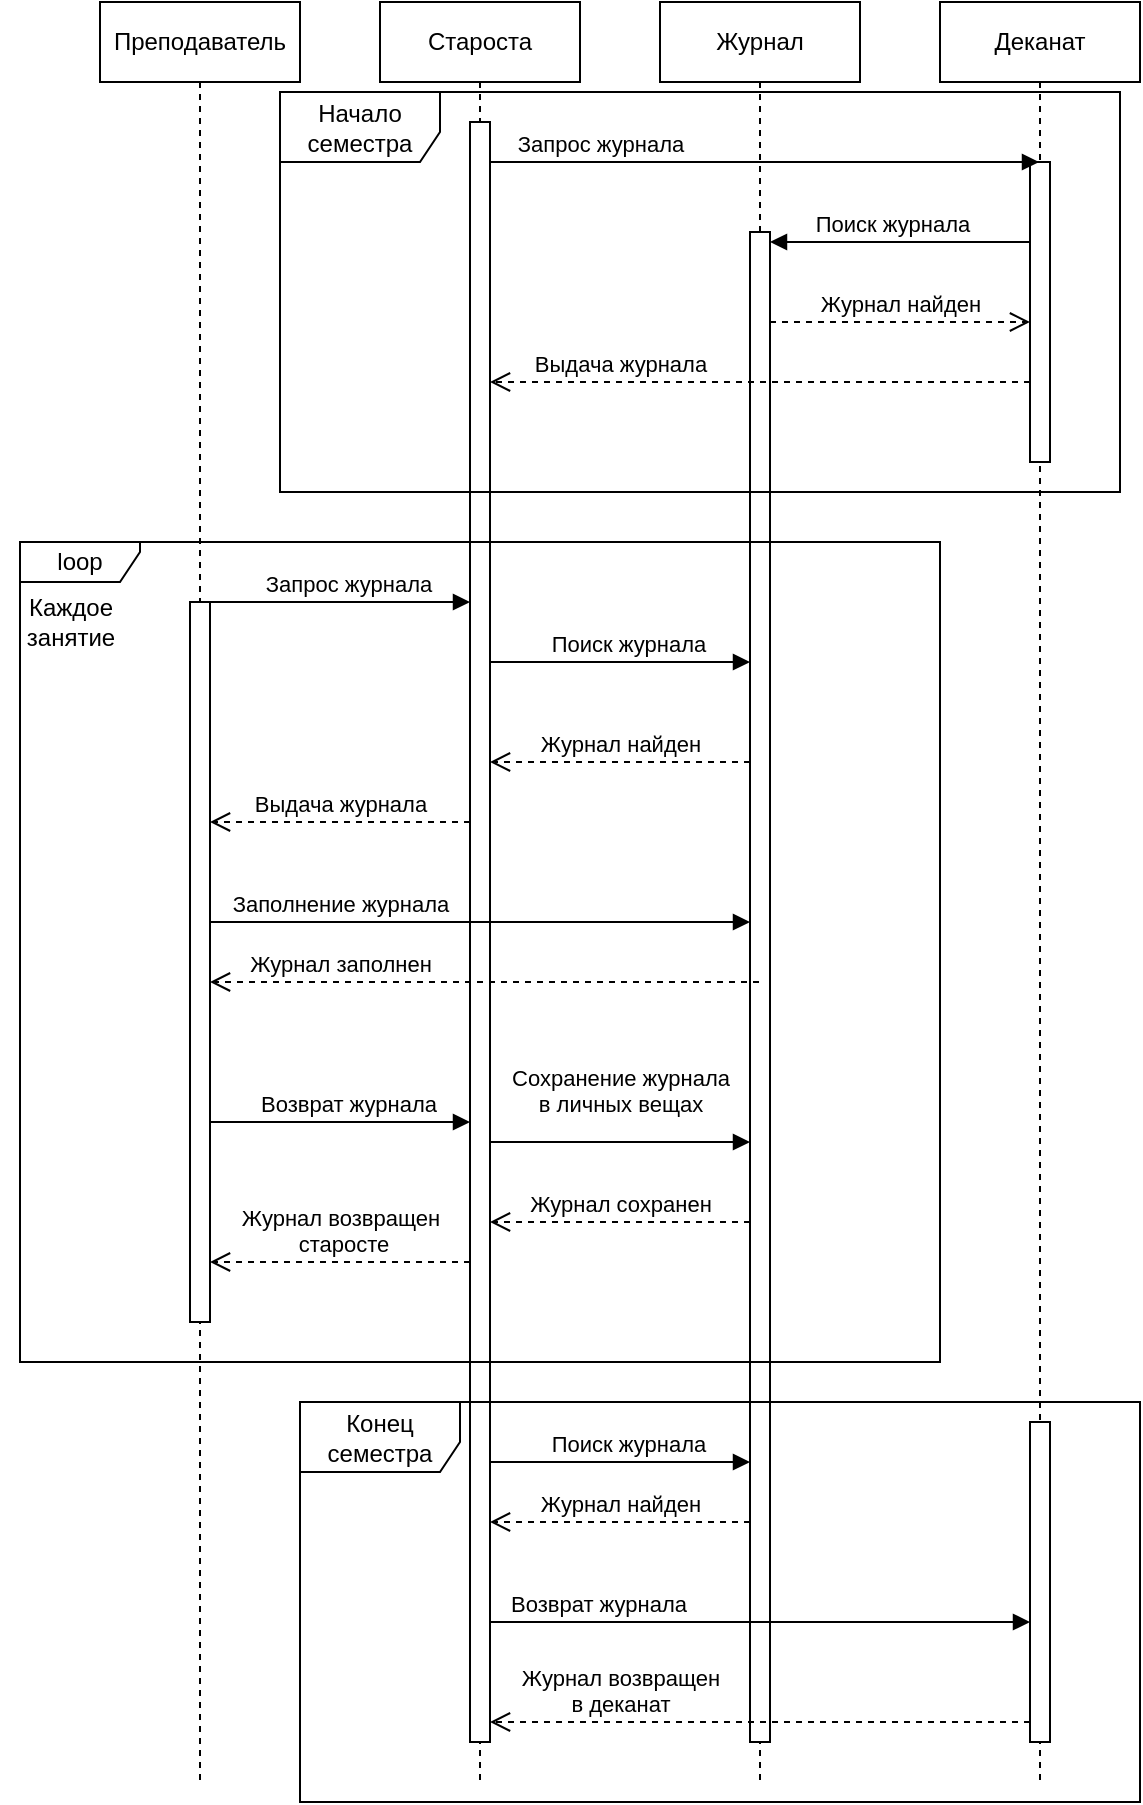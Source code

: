 <mxfile version="24.2.5" type="device" pages="2">
  <diagram name="Бумажный" id="2YBvvXClWsGukQMizWep">
    <mxGraphModel dx="819" dy="482" grid="1" gridSize="10" guides="1" tooltips="1" connect="1" arrows="1" fold="1" page="1" pageScale="1" pageWidth="850" pageHeight="1100" math="0" shadow="0">
      <root>
        <mxCell id="0" />
        <mxCell id="1" parent="0" />
        <mxCell id="aM9ryv3xv72pqoxQDRHE-1" value="Преподаватель" style="shape=umlLifeline;perimeter=lifelinePerimeter;whiteSpace=wrap;html=1;container=0;dropTarget=0;collapsible=0;recursiveResize=0;outlineConnect=0;portConstraint=eastwest;newEdgeStyle={&quot;edgeStyle&quot;:&quot;elbowEdgeStyle&quot;,&quot;elbow&quot;:&quot;vertical&quot;,&quot;curved&quot;:0,&quot;rounded&quot;:0};" parent="1" vertex="1">
          <mxGeometry x="80" y="40" width="100" height="890" as="geometry" />
        </mxCell>
        <mxCell id="aM9ryv3xv72pqoxQDRHE-4" value="" style="html=1;points=[];perimeter=orthogonalPerimeter;outlineConnect=0;targetShapes=umlLifeline;portConstraint=eastwest;newEdgeStyle={&quot;edgeStyle&quot;:&quot;elbowEdgeStyle&quot;,&quot;elbow&quot;:&quot;vertical&quot;,&quot;curved&quot;:0,&quot;rounded&quot;:0};" parent="aM9ryv3xv72pqoxQDRHE-1" vertex="1">
          <mxGeometry x="45" y="300" width="10" height="360" as="geometry" />
        </mxCell>
        <mxCell id="xvh5-MRvCne1S2RhhSmQ-19" value="Запрос журнала" style="html=1;verticalAlign=bottom;endArrow=block;edgeStyle=elbowEdgeStyle;elbow=vertical;curved=0;rounded=0;" edge="1" parent="aM9ryv3xv72pqoxQDRHE-1" source="aM9ryv3xv72pqoxQDRHE-4">
          <mxGeometry x="0.059" relative="1" as="geometry">
            <mxPoint x="52.5" y="300" as="sourcePoint" />
            <Array as="points">
              <mxPoint x="67.5" y="300" />
            </Array>
            <mxPoint x="185" y="300" as="targetPoint" />
            <mxPoint as="offset" />
          </mxGeometry>
        </mxCell>
        <mxCell id="aM9ryv3xv72pqoxQDRHE-5" value="Староста" style="shape=umlLifeline;perimeter=lifelinePerimeter;whiteSpace=wrap;html=1;container=0;dropTarget=0;collapsible=0;recursiveResize=0;outlineConnect=0;portConstraint=eastwest;newEdgeStyle={&quot;edgeStyle&quot;:&quot;elbowEdgeStyle&quot;,&quot;elbow&quot;:&quot;vertical&quot;,&quot;curved&quot;:0,&quot;rounded&quot;:0};" parent="1" vertex="1">
          <mxGeometry x="220" y="40" width="100" height="890" as="geometry" />
        </mxCell>
        <mxCell id="aM9ryv3xv72pqoxQDRHE-6" value="" style="html=1;points=[];perimeter=orthogonalPerimeter;outlineConnect=0;targetShapes=umlLifeline;portConstraint=eastwest;newEdgeStyle={&quot;edgeStyle&quot;:&quot;elbowEdgeStyle&quot;,&quot;elbow&quot;:&quot;vertical&quot;,&quot;curved&quot;:0,&quot;rounded&quot;:0};" parent="aM9ryv3xv72pqoxQDRHE-5" vertex="1">
          <mxGeometry x="45" y="60" width="10" height="810" as="geometry" />
        </mxCell>
        <mxCell id="xvh5-MRvCne1S2RhhSmQ-1" value="Журнал" style="shape=umlLifeline;perimeter=lifelinePerimeter;whiteSpace=wrap;html=1;container=0;dropTarget=0;collapsible=0;recursiveResize=0;outlineConnect=0;portConstraint=eastwest;newEdgeStyle={&quot;edgeStyle&quot;:&quot;elbowEdgeStyle&quot;,&quot;elbow&quot;:&quot;vertical&quot;,&quot;curved&quot;:0,&quot;rounded&quot;:0};" vertex="1" parent="1">
          <mxGeometry x="360" y="40" width="100" height="890" as="geometry" />
        </mxCell>
        <mxCell id="xvh5-MRvCne1S2RhhSmQ-13" value="" style="html=1;points=[];perimeter=orthogonalPerimeter;outlineConnect=0;targetShapes=umlLifeline;portConstraint=eastwest;newEdgeStyle={&quot;edgeStyle&quot;:&quot;elbowEdgeStyle&quot;,&quot;elbow&quot;:&quot;vertical&quot;,&quot;curved&quot;:0,&quot;rounded&quot;:0};" vertex="1" parent="xvh5-MRvCne1S2RhhSmQ-1">
          <mxGeometry x="45" y="115" width="10" height="755" as="geometry" />
        </mxCell>
        <mxCell id="xvh5-MRvCne1S2RhhSmQ-3" value="Деканат" style="shape=umlLifeline;perimeter=lifelinePerimeter;whiteSpace=wrap;html=1;container=0;dropTarget=0;collapsible=0;recursiveResize=0;outlineConnect=0;portConstraint=eastwest;newEdgeStyle={&quot;edgeStyle&quot;:&quot;elbowEdgeStyle&quot;,&quot;elbow&quot;:&quot;vertical&quot;,&quot;curved&quot;:0,&quot;rounded&quot;:0};" vertex="1" parent="1">
          <mxGeometry x="500" y="40" width="100" height="890" as="geometry" />
        </mxCell>
        <mxCell id="xvh5-MRvCne1S2RhhSmQ-4" value="" style="html=1;points=[];perimeter=orthogonalPerimeter;outlineConnect=0;targetShapes=umlLifeline;portConstraint=eastwest;newEdgeStyle={&quot;edgeStyle&quot;:&quot;elbowEdgeStyle&quot;,&quot;elbow&quot;:&quot;vertical&quot;,&quot;curved&quot;:0,&quot;rounded&quot;:0};" vertex="1" parent="xvh5-MRvCne1S2RhhSmQ-3">
          <mxGeometry x="45" y="80" width="10" height="150" as="geometry" />
        </mxCell>
        <mxCell id="xvh5-MRvCne1S2RhhSmQ-35" value="" style="html=1;points=[];perimeter=orthogonalPerimeter;outlineConnect=0;targetShapes=umlLifeline;portConstraint=eastwest;newEdgeStyle={&quot;edgeStyle&quot;:&quot;elbowEdgeStyle&quot;,&quot;elbow&quot;:&quot;vertical&quot;,&quot;curved&quot;:0,&quot;rounded&quot;:0};" vertex="1" parent="xvh5-MRvCne1S2RhhSmQ-3">
          <mxGeometry x="45" y="710" width="10" height="160" as="geometry" />
        </mxCell>
        <mxCell id="xvh5-MRvCne1S2RhhSmQ-11" value="Запрос журнала" style="html=1;verticalAlign=bottom;endArrow=block;edgeStyle=elbowEdgeStyle;elbow=vertical;curved=0;rounded=0;" edge="1" parent="1" target="xvh5-MRvCne1S2RhhSmQ-3">
          <mxGeometry x="-0.599" relative="1" as="geometry">
            <mxPoint x="275" y="120" as="sourcePoint" />
            <Array as="points">
              <mxPoint x="290" y="120" />
            </Array>
            <mxPoint x="110" y="120" as="targetPoint" />
            <mxPoint as="offset" />
          </mxGeometry>
        </mxCell>
        <mxCell id="xvh5-MRvCne1S2RhhSmQ-14" value="Выдача журнала" style="html=1;verticalAlign=bottom;endArrow=open;dashed=1;endSize=8;edgeStyle=elbowEdgeStyle;elbow=vertical;curved=0;rounded=0;" edge="1" parent="1" source="xvh5-MRvCne1S2RhhSmQ-4" target="aM9ryv3xv72pqoxQDRHE-6">
          <mxGeometry x="0.518" relative="1" as="geometry">
            <mxPoint x="275" y="230" as="targetPoint" />
            <Array as="points">
              <mxPoint x="345" y="230" />
            </Array>
            <mxPoint x="405" y="230" as="sourcePoint" />
            <mxPoint as="offset" />
          </mxGeometry>
        </mxCell>
        <mxCell id="xvh5-MRvCne1S2RhhSmQ-17" value="Начало семестра" style="shape=umlFrame;whiteSpace=wrap;html=1;pointerEvents=0;width=80;height=35;" vertex="1" parent="1">
          <mxGeometry x="170" y="85" width="420" height="200" as="geometry" />
        </mxCell>
        <mxCell id="xvh5-MRvCne1S2RhhSmQ-20" value="Поиск журнала" style="html=1;verticalAlign=bottom;endArrow=block;edgeStyle=elbowEdgeStyle;elbow=vertical;curved=0;rounded=0;" edge="1" parent="1" source="aM9ryv3xv72pqoxQDRHE-6" target="xvh5-MRvCne1S2RhhSmQ-13">
          <mxGeometry x="0.059" relative="1" as="geometry">
            <mxPoint x="280" y="370" as="sourcePoint" />
            <Array as="points">
              <mxPoint x="292.5" y="370" />
            </Array>
            <mxPoint x="390" y="370" as="targetPoint" />
            <mxPoint as="offset" />
          </mxGeometry>
        </mxCell>
        <mxCell id="xvh5-MRvCne1S2RhhSmQ-21" value="Журнал найден" style="html=1;verticalAlign=bottom;endArrow=open;dashed=1;endSize=8;edgeStyle=elbowEdgeStyle;elbow=vertical;curved=0;rounded=0;" edge="1" parent="1" source="xvh5-MRvCne1S2RhhSmQ-13" target="aM9ryv3xv72pqoxQDRHE-6">
          <mxGeometry relative="1" as="geometry">
            <mxPoint x="270" y="420" as="targetPoint" />
            <Array as="points">
              <mxPoint x="340" y="420" />
            </Array>
            <mxPoint x="400" y="420" as="sourcePoint" />
          </mxGeometry>
        </mxCell>
        <mxCell id="xvh5-MRvCne1S2RhhSmQ-22" value="Выдача журнала" style="html=1;verticalAlign=bottom;endArrow=open;dashed=1;endSize=8;edgeStyle=elbowEdgeStyle;elbow=vertical;curved=0;rounded=0;" edge="1" parent="1" source="aM9ryv3xv72pqoxQDRHE-6" target="aM9ryv3xv72pqoxQDRHE-4">
          <mxGeometry relative="1" as="geometry">
            <mxPoint x="140" y="450" as="targetPoint" />
            <Array as="points">
              <mxPoint x="205" y="450" />
            </Array>
            <mxPoint x="270" y="450" as="sourcePoint" />
          </mxGeometry>
        </mxCell>
        <mxCell id="xvh5-MRvCne1S2RhhSmQ-23" value="Поиск журнала" style="html=1;verticalAlign=bottom;endArrow=block;edgeStyle=elbowEdgeStyle;elbow=vertical;curved=0;rounded=0;" edge="1" parent="1" source="xvh5-MRvCne1S2RhhSmQ-4" target="xvh5-MRvCne1S2RhhSmQ-13">
          <mxGeometry x="0.059" relative="1" as="geometry">
            <mxPoint x="425" y="200" as="sourcePoint" />
            <Array as="points">
              <mxPoint x="520" y="160" />
            </Array>
            <mxPoint x="555" y="200" as="targetPoint" />
            <mxPoint as="offset" />
          </mxGeometry>
        </mxCell>
        <mxCell id="xvh5-MRvCne1S2RhhSmQ-24" value="Журнал найден" style="html=1;verticalAlign=bottom;endArrow=open;dashed=1;endSize=8;edgeStyle=elbowEdgeStyle;elbow=vertical;curved=0;rounded=0;" edge="1" parent="1">
          <mxGeometry relative="1" as="geometry">
            <mxPoint x="545" y="200" as="targetPoint" />
            <Array as="points">
              <mxPoint x="485" y="200" />
            </Array>
            <mxPoint x="415" y="200" as="sourcePoint" />
          </mxGeometry>
        </mxCell>
        <mxCell id="xvh5-MRvCne1S2RhhSmQ-25" value="Возврат журнала" style="html=1;verticalAlign=bottom;endArrow=block;edgeStyle=elbowEdgeStyle;elbow=vertical;curved=0;rounded=0;" edge="1" parent="1">
          <mxGeometry x="0.059" relative="1" as="geometry">
            <mxPoint x="135" y="600" as="sourcePoint" />
            <Array as="points">
              <mxPoint x="152.5" y="600" />
            </Array>
            <mxPoint x="265" y="600" as="targetPoint" />
            <mxPoint as="offset" />
          </mxGeometry>
        </mxCell>
        <mxCell id="xvh5-MRvCne1S2RhhSmQ-26" value="Сохранение журнала &lt;br&gt;в личных вещах" style="html=1;verticalAlign=bottom;endArrow=block;edgeStyle=elbowEdgeStyle;elbow=vertical;curved=0;rounded=0;" edge="1" parent="1">
          <mxGeometry y="10" relative="1" as="geometry">
            <mxPoint x="275" y="610" as="sourcePoint" />
            <Array as="points">
              <mxPoint x="297.5" y="610" />
            </Array>
            <mxPoint x="405" y="610" as="targetPoint" />
            <mxPoint as="offset" />
          </mxGeometry>
        </mxCell>
        <mxCell id="xvh5-MRvCne1S2RhhSmQ-27" value="Журнал сохранен" style="html=1;verticalAlign=bottom;endArrow=open;dashed=1;endSize=8;edgeStyle=elbowEdgeStyle;elbow=vertical;curved=0;rounded=0;" edge="1" parent="1">
          <mxGeometry relative="1" as="geometry">
            <mxPoint x="275" y="650" as="targetPoint" />
            <Array as="points">
              <mxPoint x="345" y="650" />
            </Array>
            <mxPoint x="405" y="650" as="sourcePoint" />
          </mxGeometry>
        </mxCell>
        <mxCell id="xvh5-MRvCne1S2RhhSmQ-28" value="Журнал возвращен&lt;br&gt;&amp;nbsp;старосте" style="html=1;verticalAlign=bottom;endArrow=open;dashed=1;endSize=8;edgeStyle=elbowEdgeStyle;elbow=vertical;curved=0;rounded=0;" edge="1" parent="1">
          <mxGeometry relative="1" as="geometry">
            <mxPoint x="135" y="670" as="targetPoint" />
            <Array as="points">
              <mxPoint x="210" y="670" />
            </Array>
            <mxPoint x="265" y="670" as="sourcePoint" />
          </mxGeometry>
        </mxCell>
        <mxCell id="xvh5-MRvCne1S2RhhSmQ-29" value="Заполнение журнала" style="html=1;verticalAlign=bottom;endArrow=block;edgeStyle=elbowEdgeStyle;elbow=vertical;curved=0;rounded=0;" edge="1" parent="1" source="aM9ryv3xv72pqoxQDRHE-4" target="xvh5-MRvCne1S2RhhSmQ-13">
          <mxGeometry x="-0.518" relative="1" as="geometry">
            <mxPoint x="170" y="500" as="sourcePoint" />
            <Array as="points">
              <mxPoint x="187.5" y="500" />
            </Array>
            <mxPoint x="300" y="500" as="targetPoint" />
            <mxPoint as="offset" />
          </mxGeometry>
        </mxCell>
        <mxCell id="xvh5-MRvCne1S2RhhSmQ-30" value="Журнал заполнен" style="html=1;verticalAlign=bottom;endArrow=open;dashed=1;endSize=8;edgeStyle=elbowEdgeStyle;elbow=vertical;curved=0;rounded=0;" edge="1" parent="1" source="xvh5-MRvCne1S2RhhSmQ-1" target="aM9ryv3xv72pqoxQDRHE-4">
          <mxGeometry x="0.526" relative="1" as="geometry">
            <mxPoint x="260" y="530" as="targetPoint" />
            <Array as="points">
              <mxPoint x="330" y="530" />
            </Array>
            <mxPoint x="390" y="530" as="sourcePoint" />
            <mxPoint as="offset" />
          </mxGeometry>
        </mxCell>
        <mxCell id="xvh5-MRvCne1S2RhhSmQ-31" value="loop" style="shape=umlFrame;whiteSpace=wrap;html=1;pointerEvents=0;width=60;height=20;" vertex="1" parent="1">
          <mxGeometry x="40" y="310" width="460" height="410" as="geometry" />
        </mxCell>
        <mxCell id="xvh5-MRvCne1S2RhhSmQ-32" value="Каждое &lt;br&gt;занятие" style="text;html=1;align=center;verticalAlign=middle;resizable=0;points=[];autosize=1;strokeColor=none;fillColor=none;" vertex="1" parent="1">
          <mxGeometry x="30" y="330" width="70" height="40" as="geometry" />
        </mxCell>
        <mxCell id="xvh5-MRvCne1S2RhhSmQ-33" value="Возврат журнала" style="html=1;verticalAlign=bottom;endArrow=block;edgeStyle=elbowEdgeStyle;elbow=vertical;curved=0;rounded=0;" edge="1" parent="1">
          <mxGeometry x="-0.599" relative="1" as="geometry">
            <mxPoint x="275" y="850" as="sourcePoint" />
            <Array as="points">
              <mxPoint x="287.5" y="850" />
            </Array>
            <mxPoint x="545" y="850" as="targetPoint" />
            <mxPoint as="offset" />
          </mxGeometry>
        </mxCell>
        <mxCell id="xvh5-MRvCne1S2RhhSmQ-36" value="Журнал возвращен&lt;br&gt;в деканат" style="html=1;verticalAlign=bottom;endArrow=open;dashed=1;endSize=8;edgeStyle=elbowEdgeStyle;elbow=vertical;curved=0;rounded=0;" edge="1" parent="1">
          <mxGeometry x="0.518" relative="1" as="geometry">
            <mxPoint x="275" y="900" as="targetPoint" />
            <Array as="points">
              <mxPoint x="345" y="900" />
            </Array>
            <mxPoint x="545" y="900" as="sourcePoint" />
            <mxPoint as="offset" />
          </mxGeometry>
        </mxCell>
        <mxCell id="xvh5-MRvCne1S2RhhSmQ-38" value="Поиск журнала" style="html=1;verticalAlign=bottom;endArrow=block;edgeStyle=elbowEdgeStyle;elbow=vertical;curved=0;rounded=0;" edge="1" parent="1" source="aM9ryv3xv72pqoxQDRHE-6" target="xvh5-MRvCne1S2RhhSmQ-13">
          <mxGeometry x="0.059" relative="1" as="geometry">
            <mxPoint x="270" y="770" as="sourcePoint" />
            <Array as="points">
              <mxPoint x="287.5" y="770" />
            </Array>
            <mxPoint x="400" y="770" as="targetPoint" />
            <mxPoint as="offset" />
          </mxGeometry>
        </mxCell>
        <mxCell id="xvh5-MRvCne1S2RhhSmQ-39" value="Журнал найден" style="html=1;verticalAlign=bottom;endArrow=open;dashed=1;endSize=8;edgeStyle=elbowEdgeStyle;elbow=vertical;curved=0;rounded=0;" edge="1" parent="1" source="xvh5-MRvCne1S2RhhSmQ-13" target="aM9ryv3xv72pqoxQDRHE-6">
          <mxGeometry relative="1" as="geometry">
            <mxPoint x="280" y="800" as="targetPoint" />
            <Array as="points">
              <mxPoint x="345" y="800" />
            </Array>
            <mxPoint x="410" y="800" as="sourcePoint" />
          </mxGeometry>
        </mxCell>
        <mxCell id="xvh5-MRvCne1S2RhhSmQ-40" value="Конец&lt;br&gt;семестра" style="shape=umlFrame;whiteSpace=wrap;html=1;pointerEvents=0;width=80;height=35;" vertex="1" parent="1">
          <mxGeometry x="180" y="740" width="420" height="200" as="geometry" />
        </mxCell>
      </root>
    </mxGraphModel>
  </diagram>
  <diagram id="lu26H9I0iD7uWJXLpKPt" name="Электронный">
    <mxGraphModel dx="1195" dy="703" grid="1" gridSize="10" guides="1" tooltips="1" connect="1" arrows="1" fold="1" page="1" pageScale="1" pageWidth="827" pageHeight="1169" math="0" shadow="0">
      <root>
        <mxCell id="0" />
        <mxCell id="1" parent="0" />
        <mxCell id="oANPXpV80WWI0K3NVhae-1" value="Преподаватель" style="shape=umlLifeline;perimeter=lifelinePerimeter;whiteSpace=wrap;html=1;container=0;dropTarget=0;collapsible=0;recursiveResize=0;outlineConnect=0;portConstraint=eastwest;newEdgeStyle={&quot;edgeStyle&quot;:&quot;elbowEdgeStyle&quot;,&quot;elbow&quot;:&quot;vertical&quot;,&quot;curved&quot;:0,&quot;rounded&quot;:0};" vertex="1" parent="1">
          <mxGeometry x="80" y="40" width="100" height="500" as="geometry" />
        </mxCell>
        <mxCell id="oANPXpV80WWI0K3NVhae-2" value="" style="html=1;points=[];perimeter=orthogonalPerimeter;outlineConnect=0;targetShapes=umlLifeline;portConstraint=eastwest;newEdgeStyle={&quot;edgeStyle&quot;:&quot;elbowEdgeStyle&quot;,&quot;elbow&quot;:&quot;vertical&quot;,&quot;curved&quot;:0,&quot;rounded&quot;:0};" vertex="1" parent="oANPXpV80WWI0K3NVhae-1">
          <mxGeometry x="45" y="300" width="10" height="180" as="geometry" />
        </mxCell>
        <mxCell id="oANPXpV80WWI0K3NVhae-3" value="Запрос списка группы" style="html=1;verticalAlign=bottom;endArrow=block;edgeStyle=elbowEdgeStyle;elbow=vertical;curved=0;rounded=0;" edge="1" parent="oANPXpV80WWI0K3NVhae-1" source="oANPXpV80WWI0K3NVhae-2">
          <mxGeometry x="0.059" relative="1" as="geometry">
            <mxPoint x="52.5" y="300" as="sourcePoint" />
            <Array as="points">
              <mxPoint x="67.5" y="300" />
            </Array>
            <mxPoint x="185" y="300" as="targetPoint" />
            <mxPoint as="offset" />
          </mxGeometry>
        </mxCell>
        <mxCell id="oANPXpV80WWI0K3NVhae-4" value="Подсистема" style="shape=umlLifeline;perimeter=lifelinePerimeter;whiteSpace=wrap;html=1;container=0;dropTarget=0;collapsible=0;recursiveResize=0;outlineConnect=0;portConstraint=eastwest;newEdgeStyle={&quot;edgeStyle&quot;:&quot;elbowEdgeStyle&quot;,&quot;elbow&quot;:&quot;vertical&quot;,&quot;curved&quot;:0,&quot;rounded&quot;:0};" vertex="1" parent="1">
          <mxGeometry x="220" y="40" width="100" height="500" as="geometry" />
        </mxCell>
        <mxCell id="oANPXpV80WWI0K3NVhae-5" value="" style="html=1;points=[];perimeter=orthogonalPerimeter;outlineConnect=0;targetShapes=umlLifeline;portConstraint=eastwest;newEdgeStyle={&quot;edgeStyle&quot;:&quot;elbowEdgeStyle&quot;,&quot;elbow&quot;:&quot;vertical&quot;,&quot;curved&quot;:0,&quot;rounded&quot;:0};" vertex="1" parent="oANPXpV80WWI0K3NVhae-4">
          <mxGeometry x="45" y="60" width="10" height="420" as="geometry" />
        </mxCell>
        <mxCell id="oANPXpV80WWI0K3NVhae-6" value="Деканат" style="shape=umlLifeline;perimeter=lifelinePerimeter;whiteSpace=wrap;html=1;container=0;dropTarget=0;collapsible=0;recursiveResize=0;outlineConnect=0;portConstraint=eastwest;newEdgeStyle={&quot;edgeStyle&quot;:&quot;elbowEdgeStyle&quot;,&quot;elbow&quot;:&quot;vertical&quot;,&quot;curved&quot;:0,&quot;rounded&quot;:0};" vertex="1" parent="1">
          <mxGeometry x="360" y="40" width="100" height="500" as="geometry" />
        </mxCell>
        <mxCell id="oANPXpV80WWI0K3NVhae-7" value="" style="html=1;points=[];perimeter=orthogonalPerimeter;outlineConnect=0;targetShapes=umlLifeline;portConstraint=eastwest;newEdgeStyle={&quot;edgeStyle&quot;:&quot;elbowEdgeStyle&quot;,&quot;elbow&quot;:&quot;vertical&quot;,&quot;curved&quot;:0,&quot;rounded&quot;:0};" vertex="1" parent="oANPXpV80WWI0K3NVhae-6">
          <mxGeometry x="45" y="70" width="10" height="80" as="geometry" />
        </mxCell>
        <mxCell id="oANPXpV80WWI0K3NVhae-13" value="Контроль заполнения журнала" style="shape=umlFrame;whiteSpace=wrap;html=1;pointerEvents=0;width=80;height=55;" vertex="1" parent="1">
          <mxGeometry x="170" y="85" width="330" height="135" as="geometry" />
        </mxCell>
        <mxCell id="oANPXpV80WWI0K3NVhae-15" value="Список группы" style="html=1;verticalAlign=bottom;endArrow=open;dashed=1;endSize=8;edgeStyle=elbowEdgeStyle;elbow=vertical;curved=0;rounded=0;" edge="1" parent="1" source="oANPXpV80WWI0K3NVhae-5" target="oANPXpV80WWI0K3NVhae-2">
          <mxGeometry relative="1" as="geometry">
            <mxPoint x="130" y="390" as="targetPoint" />
            <Array as="points">
              <mxPoint x="195" y="390" />
            </Array>
            <mxPoint x="260" y="390" as="sourcePoint" />
          </mxGeometry>
        </mxCell>
        <mxCell id="oANPXpV80WWI0K3NVhae-17" value="Запрос статистики&lt;br&gt;работы преподователя" style="html=1;verticalAlign=bottom;endArrow=block;edgeStyle=elbowEdgeStyle;elbow=vertical;curved=0;rounded=0;" edge="1" parent="1">
          <mxGeometry y="-10" relative="1" as="geometry">
            <mxPoint x="405" y="130" as="sourcePoint" />
            <Array as="points">
              <mxPoint x="385" y="130" />
            </Array>
            <mxPoint x="275" y="130" as="targetPoint" />
            <mxPoint as="offset" />
          </mxGeometry>
        </mxCell>
        <mxCell id="oANPXpV80WWI0K3NVhae-18" value="Статистика" style="html=1;verticalAlign=bottom;endArrow=open;dashed=1;endSize=8;edgeStyle=elbowEdgeStyle;elbow=vertical;curved=0;rounded=0;" edge="1" parent="1" source="oANPXpV80WWI0K3NVhae-5" target="oANPXpV80WWI0K3NVhae-7">
          <mxGeometry relative="1" as="geometry">
            <mxPoint x="410" y="170" as="targetPoint" />
            <Array as="points">
              <mxPoint x="350" y="170" />
            </Array>
            <mxPoint x="280" y="170" as="sourcePoint" />
          </mxGeometry>
        </mxCell>
        <mxCell id="oANPXpV80WWI0K3NVhae-23" value="Заполнение журнала" style="html=1;verticalAlign=bottom;endArrow=block;edgeStyle=elbowEdgeStyle;elbow=vertical;curved=0;rounded=0;" edge="1" parent="1">
          <mxGeometry relative="1" as="geometry">
            <mxPoint x="135" y="430" as="sourcePoint" />
            <Array as="points">
              <mxPoint x="187.5" y="430" />
            </Array>
            <mxPoint x="265" y="430" as="targetPoint" />
            <mxPoint as="offset" />
          </mxGeometry>
        </mxCell>
        <mxCell id="oANPXpV80WWI0K3NVhae-25" value="loop" style="shape=umlFrame;whiteSpace=wrap;html=1;pointerEvents=0;width=60;height=20;" vertex="1" parent="1">
          <mxGeometry x="40" y="310" width="270" height="240" as="geometry" />
        </mxCell>
        <mxCell id="oANPXpV80WWI0K3NVhae-26" value="Каждое &lt;br&gt;занятие" style="text;html=1;align=center;verticalAlign=middle;resizable=0;points=[];autosize=1;strokeColor=none;fillColor=none;" vertex="1" parent="1">
          <mxGeometry x="30" y="330" width="70" height="40" as="geometry" />
        </mxCell>
        <mxCell id="oANPXpV80WWI0K3NVhae-32" value="Данные сохранены" style="html=1;verticalAlign=bottom;endArrow=open;dashed=1;endSize=8;edgeStyle=elbowEdgeStyle;elbow=vertical;curved=0;rounded=0;" edge="1" parent="1" source="oANPXpV80WWI0K3NVhae-5" target="oANPXpV80WWI0K3NVhae-2">
          <mxGeometry relative="1" as="geometry">
            <mxPoint x="140" y="470" as="targetPoint" />
            <Array as="points">
              <mxPoint x="210" y="470" />
            </Array>
            <mxPoint x="270" y="470" as="sourcePoint" />
          </mxGeometry>
        </mxCell>
      </root>
    </mxGraphModel>
  </diagram>
</mxfile>
